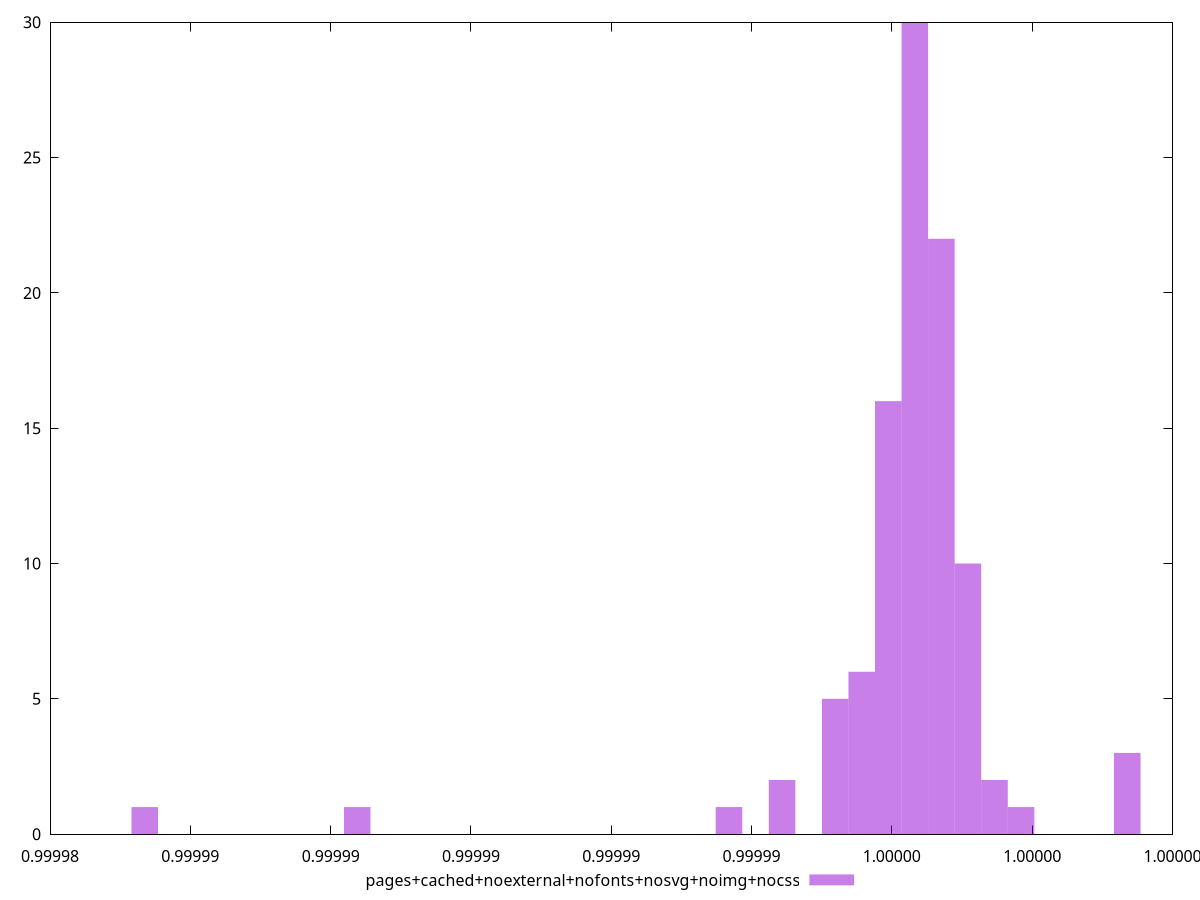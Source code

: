 $_pagesCachedNoexternalNofontsNosvgNoimgNocss <<EOF
0.9999963273894198 30
0.999996705896042 22
0.9999974629092863 2
0.9999959488827976 16
0.9999883787503547 1
0.9999944348563091 2
0.9999853506973776 1
0.9999936778430648 1
0.9999978414159084 1
0.9999955703761755 6
0.9999970844026641 10
0.9999951918695534 5
0.9999993554423969 3
EOF
set key outside below
set terminal pngcairo
set output "report_00005_2020-11-02T22-26-11.212Z/mainthread-work-breakdown/pages+cached+noexternal+nofonts+nosvg+noimg+nocss//hist.png"
set yrange [0:30]
set boxwidth 3.7850662214507297e-7
set style fill transparent solid 0.5 noborder
plot $_pagesCachedNoexternalNofontsNosvgNoimgNocss title "pages+cached+noexternal+nofonts+nosvg+noimg+nocss" with boxes ,